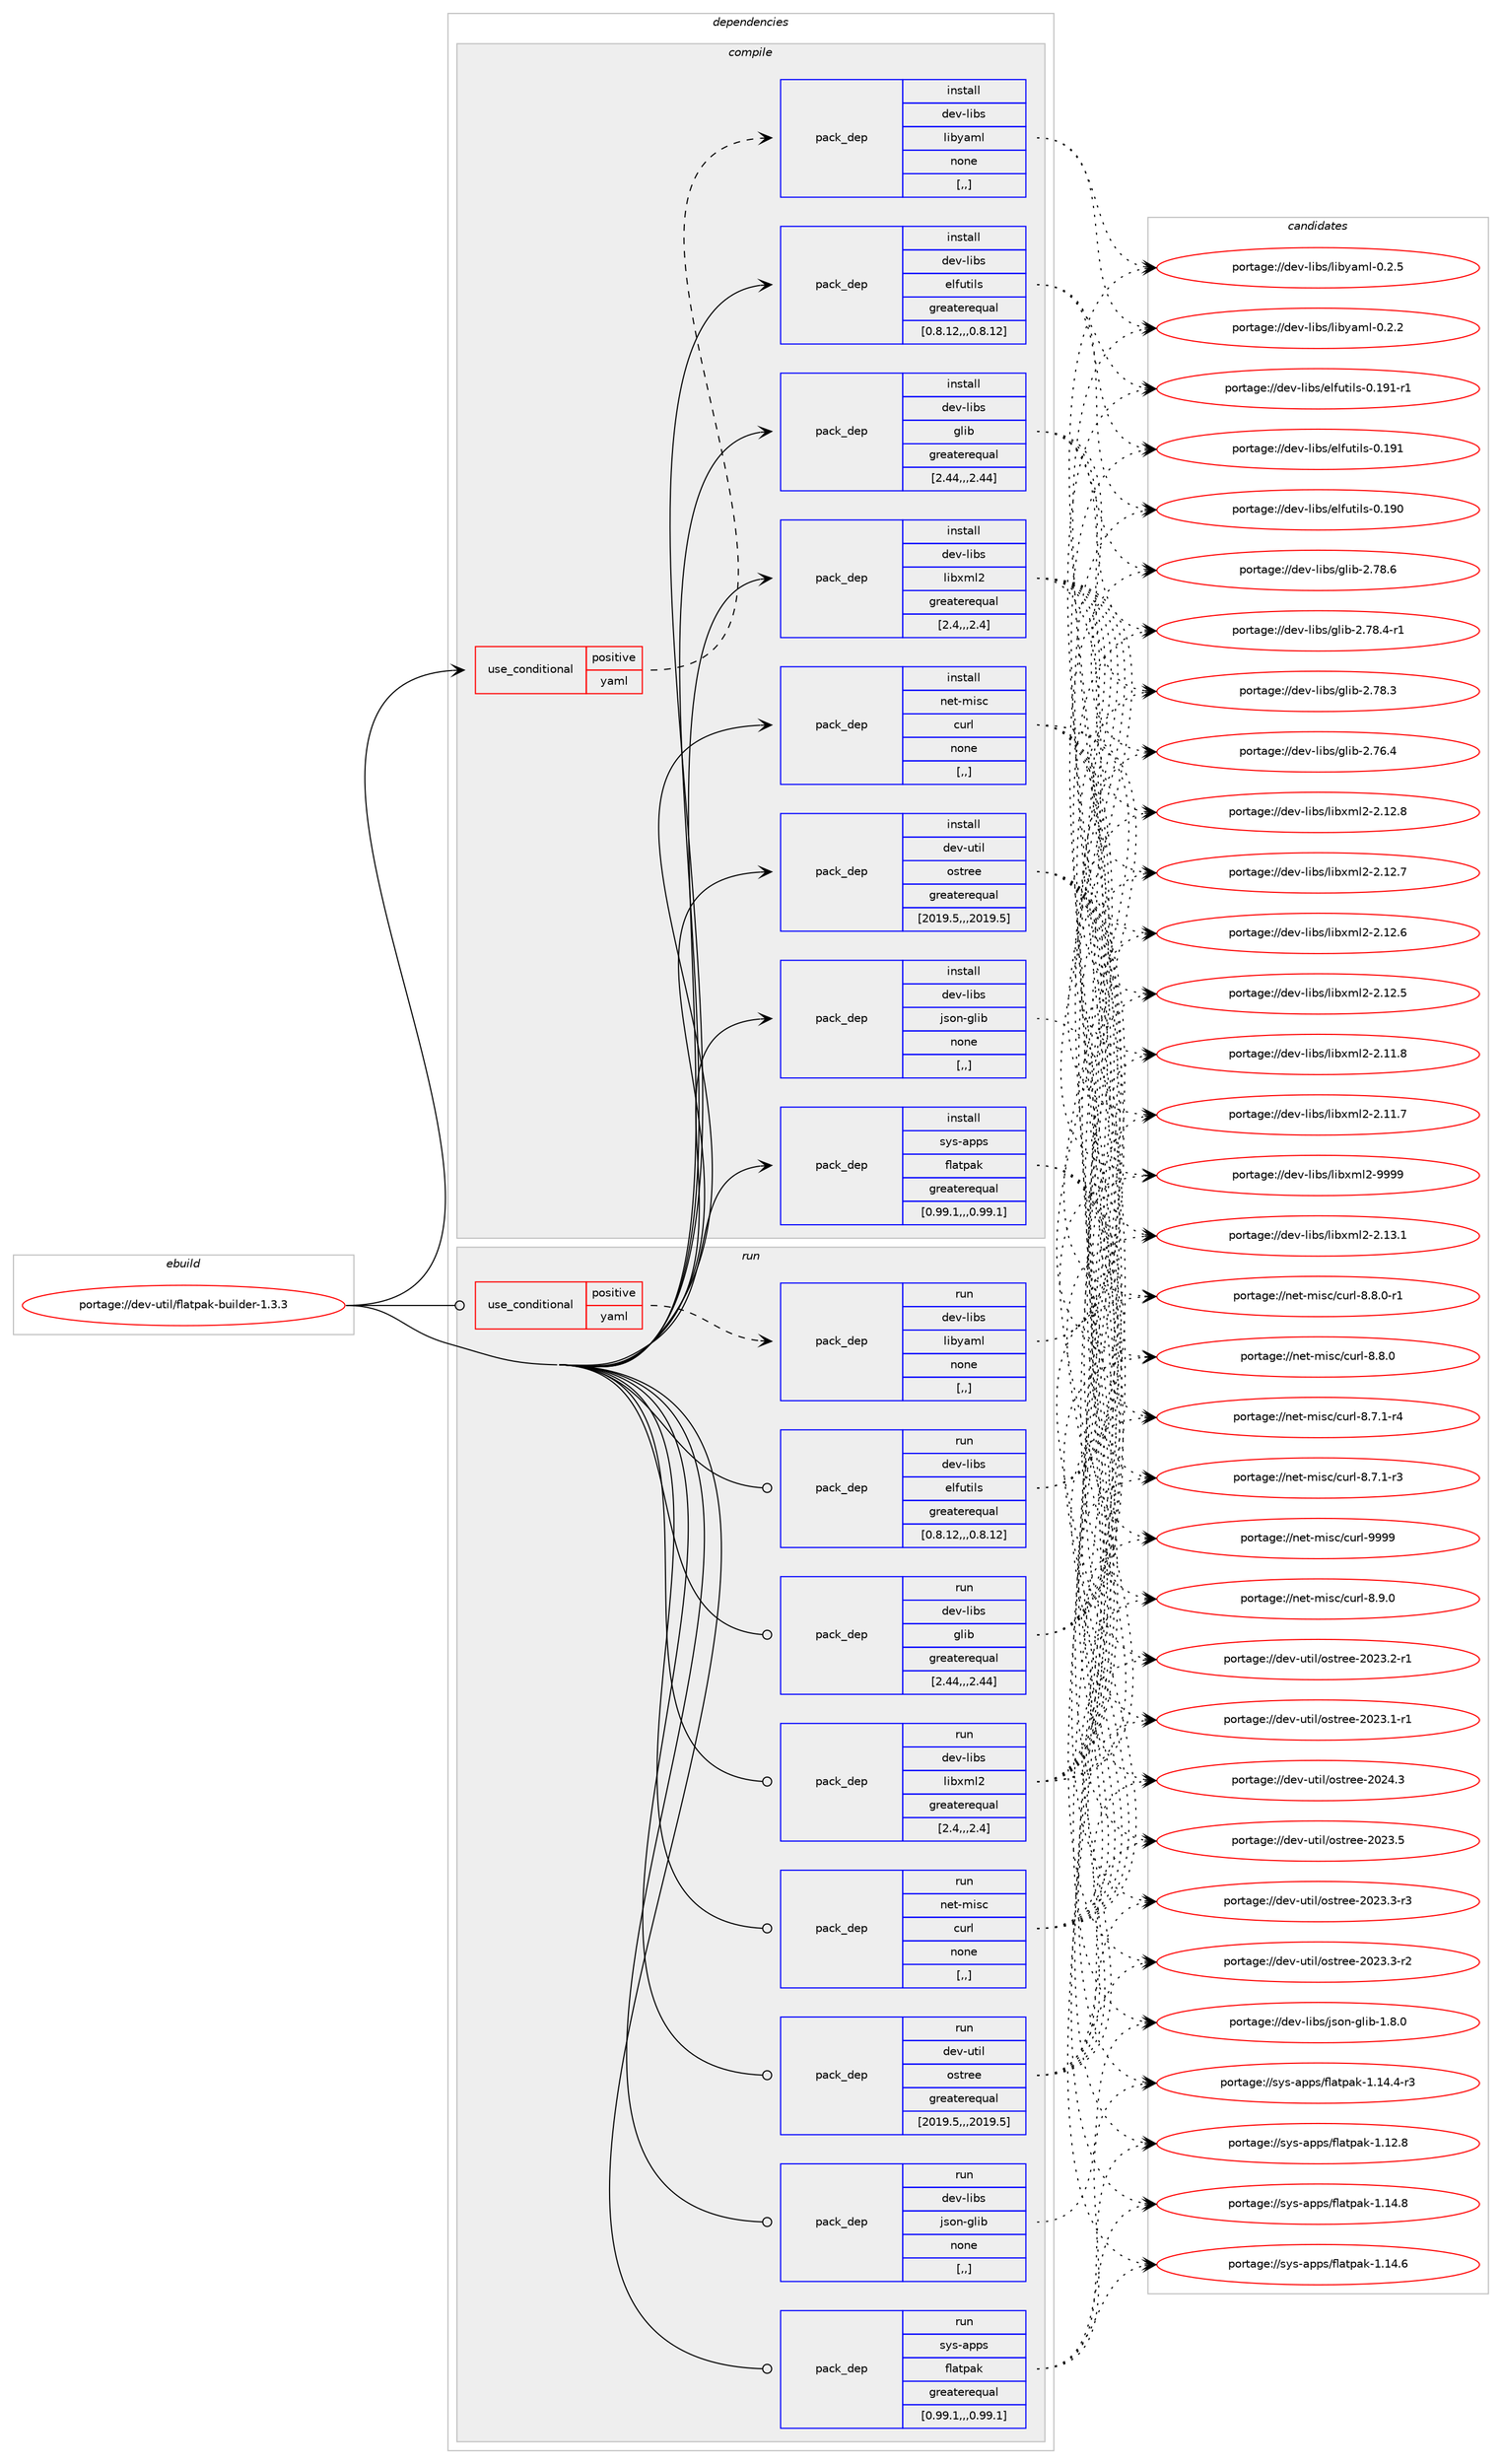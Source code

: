 digraph prolog {

# *************
# Graph options
# *************

newrank=true;
concentrate=true;
compound=true;
graph [rankdir=LR,fontname=Helvetica,fontsize=10,ranksep=1.5];#, ranksep=2.5, nodesep=0.2];
edge  [arrowhead=vee];
node  [fontname=Helvetica,fontsize=10];

# **********
# The ebuild
# **********

subgraph cluster_leftcol {
color=gray;
label=<<i>ebuild</i>>;
id [label="portage://dev-util/flatpak-builder-1.3.3", color=red, width=4, href="../dev-util/flatpak-builder-1.3.3.svg"];
}

# ****************
# The dependencies
# ****************

subgraph cluster_midcol {
color=gray;
label=<<i>dependencies</i>>;
subgraph cluster_compile {
fillcolor="#eeeeee";
style=filled;
label=<<i>compile</i>>;
subgraph cond60358 {
dependency214119 [label=<<TABLE BORDER="0" CELLBORDER="1" CELLSPACING="0" CELLPADDING="4"><TR><TD ROWSPAN="3" CELLPADDING="10">use_conditional</TD></TR><TR><TD>positive</TD></TR><TR><TD>yaml</TD></TR></TABLE>>, shape=none, color=red];
subgraph pack152355 {
dependency214120 [label=<<TABLE BORDER="0" CELLBORDER="1" CELLSPACING="0" CELLPADDING="4" WIDTH="220"><TR><TD ROWSPAN="6" CELLPADDING="30">pack_dep</TD></TR><TR><TD WIDTH="110">install</TD></TR><TR><TD>dev-libs</TD></TR><TR><TD>libyaml</TD></TR><TR><TD>none</TD></TR><TR><TD>[,,]</TD></TR></TABLE>>, shape=none, color=blue];
}
dependency214119:e -> dependency214120:w [weight=20,style="dashed",arrowhead="vee"];
}
id:e -> dependency214119:w [weight=20,style="solid",arrowhead="vee"];
subgraph pack152356 {
dependency214121 [label=<<TABLE BORDER="0" CELLBORDER="1" CELLSPACING="0" CELLPADDING="4" WIDTH="220"><TR><TD ROWSPAN="6" CELLPADDING="30">pack_dep</TD></TR><TR><TD WIDTH="110">install</TD></TR><TR><TD>dev-libs</TD></TR><TR><TD>elfutils</TD></TR><TR><TD>greaterequal</TD></TR><TR><TD>[0.8.12,,,0.8.12]</TD></TR></TABLE>>, shape=none, color=blue];
}
id:e -> dependency214121:w [weight=20,style="solid",arrowhead="vee"];
subgraph pack152357 {
dependency214122 [label=<<TABLE BORDER="0" CELLBORDER="1" CELLSPACING="0" CELLPADDING="4" WIDTH="220"><TR><TD ROWSPAN="6" CELLPADDING="30">pack_dep</TD></TR><TR><TD WIDTH="110">install</TD></TR><TR><TD>dev-libs</TD></TR><TR><TD>glib</TD></TR><TR><TD>greaterequal</TD></TR><TR><TD>[2.44,,,2.44]</TD></TR></TABLE>>, shape=none, color=blue];
}
id:e -> dependency214122:w [weight=20,style="solid",arrowhead="vee"];
subgraph pack152358 {
dependency214123 [label=<<TABLE BORDER="0" CELLBORDER="1" CELLSPACING="0" CELLPADDING="4" WIDTH="220"><TR><TD ROWSPAN="6" CELLPADDING="30">pack_dep</TD></TR><TR><TD WIDTH="110">install</TD></TR><TR><TD>dev-libs</TD></TR><TR><TD>json-glib</TD></TR><TR><TD>none</TD></TR><TR><TD>[,,]</TD></TR></TABLE>>, shape=none, color=blue];
}
id:e -> dependency214123:w [weight=20,style="solid",arrowhead="vee"];
subgraph pack152359 {
dependency214124 [label=<<TABLE BORDER="0" CELLBORDER="1" CELLSPACING="0" CELLPADDING="4" WIDTH="220"><TR><TD ROWSPAN="6" CELLPADDING="30">pack_dep</TD></TR><TR><TD WIDTH="110">install</TD></TR><TR><TD>dev-libs</TD></TR><TR><TD>libxml2</TD></TR><TR><TD>greaterequal</TD></TR><TR><TD>[2.4,,,2.4]</TD></TR></TABLE>>, shape=none, color=blue];
}
id:e -> dependency214124:w [weight=20,style="solid",arrowhead="vee"];
subgraph pack152360 {
dependency214125 [label=<<TABLE BORDER="0" CELLBORDER="1" CELLSPACING="0" CELLPADDING="4" WIDTH="220"><TR><TD ROWSPAN="6" CELLPADDING="30">pack_dep</TD></TR><TR><TD WIDTH="110">install</TD></TR><TR><TD>dev-util</TD></TR><TR><TD>ostree</TD></TR><TR><TD>greaterequal</TD></TR><TR><TD>[2019.5,,,2019.5]</TD></TR></TABLE>>, shape=none, color=blue];
}
id:e -> dependency214125:w [weight=20,style="solid",arrowhead="vee"];
subgraph pack152361 {
dependency214126 [label=<<TABLE BORDER="0" CELLBORDER="1" CELLSPACING="0" CELLPADDING="4" WIDTH="220"><TR><TD ROWSPAN="6" CELLPADDING="30">pack_dep</TD></TR><TR><TD WIDTH="110">install</TD></TR><TR><TD>net-misc</TD></TR><TR><TD>curl</TD></TR><TR><TD>none</TD></TR><TR><TD>[,,]</TD></TR></TABLE>>, shape=none, color=blue];
}
id:e -> dependency214126:w [weight=20,style="solid",arrowhead="vee"];
subgraph pack152362 {
dependency214127 [label=<<TABLE BORDER="0" CELLBORDER="1" CELLSPACING="0" CELLPADDING="4" WIDTH="220"><TR><TD ROWSPAN="6" CELLPADDING="30">pack_dep</TD></TR><TR><TD WIDTH="110">install</TD></TR><TR><TD>sys-apps</TD></TR><TR><TD>flatpak</TD></TR><TR><TD>greaterequal</TD></TR><TR><TD>[0.99.1,,,0.99.1]</TD></TR></TABLE>>, shape=none, color=blue];
}
id:e -> dependency214127:w [weight=20,style="solid",arrowhead="vee"];
}
subgraph cluster_compileandrun {
fillcolor="#eeeeee";
style=filled;
label=<<i>compile and run</i>>;
}
subgraph cluster_run {
fillcolor="#eeeeee";
style=filled;
label=<<i>run</i>>;
subgraph cond60359 {
dependency214128 [label=<<TABLE BORDER="0" CELLBORDER="1" CELLSPACING="0" CELLPADDING="4"><TR><TD ROWSPAN="3" CELLPADDING="10">use_conditional</TD></TR><TR><TD>positive</TD></TR><TR><TD>yaml</TD></TR></TABLE>>, shape=none, color=red];
subgraph pack152363 {
dependency214129 [label=<<TABLE BORDER="0" CELLBORDER="1" CELLSPACING="0" CELLPADDING="4" WIDTH="220"><TR><TD ROWSPAN="6" CELLPADDING="30">pack_dep</TD></TR><TR><TD WIDTH="110">run</TD></TR><TR><TD>dev-libs</TD></TR><TR><TD>libyaml</TD></TR><TR><TD>none</TD></TR><TR><TD>[,,]</TD></TR></TABLE>>, shape=none, color=blue];
}
dependency214128:e -> dependency214129:w [weight=20,style="dashed",arrowhead="vee"];
}
id:e -> dependency214128:w [weight=20,style="solid",arrowhead="odot"];
subgraph pack152364 {
dependency214130 [label=<<TABLE BORDER="0" CELLBORDER="1" CELLSPACING="0" CELLPADDING="4" WIDTH="220"><TR><TD ROWSPAN="6" CELLPADDING="30">pack_dep</TD></TR><TR><TD WIDTH="110">run</TD></TR><TR><TD>dev-libs</TD></TR><TR><TD>elfutils</TD></TR><TR><TD>greaterequal</TD></TR><TR><TD>[0.8.12,,,0.8.12]</TD></TR></TABLE>>, shape=none, color=blue];
}
id:e -> dependency214130:w [weight=20,style="solid",arrowhead="odot"];
subgraph pack152365 {
dependency214131 [label=<<TABLE BORDER="0" CELLBORDER="1" CELLSPACING="0" CELLPADDING="4" WIDTH="220"><TR><TD ROWSPAN="6" CELLPADDING="30">pack_dep</TD></TR><TR><TD WIDTH="110">run</TD></TR><TR><TD>dev-libs</TD></TR><TR><TD>glib</TD></TR><TR><TD>greaterequal</TD></TR><TR><TD>[2.44,,,2.44]</TD></TR></TABLE>>, shape=none, color=blue];
}
id:e -> dependency214131:w [weight=20,style="solid",arrowhead="odot"];
subgraph pack152366 {
dependency214132 [label=<<TABLE BORDER="0" CELLBORDER="1" CELLSPACING="0" CELLPADDING="4" WIDTH="220"><TR><TD ROWSPAN="6" CELLPADDING="30">pack_dep</TD></TR><TR><TD WIDTH="110">run</TD></TR><TR><TD>dev-libs</TD></TR><TR><TD>json-glib</TD></TR><TR><TD>none</TD></TR><TR><TD>[,,]</TD></TR></TABLE>>, shape=none, color=blue];
}
id:e -> dependency214132:w [weight=20,style="solid",arrowhead="odot"];
subgraph pack152367 {
dependency214133 [label=<<TABLE BORDER="0" CELLBORDER="1" CELLSPACING="0" CELLPADDING="4" WIDTH="220"><TR><TD ROWSPAN="6" CELLPADDING="30">pack_dep</TD></TR><TR><TD WIDTH="110">run</TD></TR><TR><TD>dev-libs</TD></TR><TR><TD>libxml2</TD></TR><TR><TD>greaterequal</TD></TR><TR><TD>[2.4,,,2.4]</TD></TR></TABLE>>, shape=none, color=blue];
}
id:e -> dependency214133:w [weight=20,style="solid",arrowhead="odot"];
subgraph pack152368 {
dependency214134 [label=<<TABLE BORDER="0" CELLBORDER="1" CELLSPACING="0" CELLPADDING="4" WIDTH="220"><TR><TD ROWSPAN="6" CELLPADDING="30">pack_dep</TD></TR><TR><TD WIDTH="110">run</TD></TR><TR><TD>dev-util</TD></TR><TR><TD>ostree</TD></TR><TR><TD>greaterequal</TD></TR><TR><TD>[2019.5,,,2019.5]</TD></TR></TABLE>>, shape=none, color=blue];
}
id:e -> dependency214134:w [weight=20,style="solid",arrowhead="odot"];
subgraph pack152369 {
dependency214135 [label=<<TABLE BORDER="0" CELLBORDER="1" CELLSPACING="0" CELLPADDING="4" WIDTH="220"><TR><TD ROWSPAN="6" CELLPADDING="30">pack_dep</TD></TR><TR><TD WIDTH="110">run</TD></TR><TR><TD>net-misc</TD></TR><TR><TD>curl</TD></TR><TR><TD>none</TD></TR><TR><TD>[,,]</TD></TR></TABLE>>, shape=none, color=blue];
}
id:e -> dependency214135:w [weight=20,style="solid",arrowhead="odot"];
subgraph pack152370 {
dependency214136 [label=<<TABLE BORDER="0" CELLBORDER="1" CELLSPACING="0" CELLPADDING="4" WIDTH="220"><TR><TD ROWSPAN="6" CELLPADDING="30">pack_dep</TD></TR><TR><TD WIDTH="110">run</TD></TR><TR><TD>sys-apps</TD></TR><TR><TD>flatpak</TD></TR><TR><TD>greaterequal</TD></TR><TR><TD>[0.99.1,,,0.99.1]</TD></TR></TABLE>>, shape=none, color=blue];
}
id:e -> dependency214136:w [weight=20,style="solid",arrowhead="odot"];
}
}

# **************
# The candidates
# **************

subgraph cluster_choices {
rank=same;
color=gray;
label=<<i>candidates</i>>;

subgraph choice152355 {
color=black;
nodesep=1;
choice1001011184510810598115471081059812197109108454846504653 [label="portage://dev-libs/libyaml-0.2.5", color=red, width=4,href="../dev-libs/libyaml-0.2.5.svg"];
choice1001011184510810598115471081059812197109108454846504650 [label="portage://dev-libs/libyaml-0.2.2", color=red, width=4,href="../dev-libs/libyaml-0.2.2.svg"];
dependency214120:e -> choice1001011184510810598115471081059812197109108454846504653:w [style=dotted,weight="100"];
dependency214120:e -> choice1001011184510810598115471081059812197109108454846504650:w [style=dotted,weight="100"];
}
subgraph choice152356 {
color=black;
nodesep=1;
choice1001011184510810598115471011081021171161051081154548464957494511449 [label="portage://dev-libs/elfutils-0.191-r1", color=red, width=4,href="../dev-libs/elfutils-0.191-r1.svg"];
choice100101118451081059811547101108102117116105108115454846495749 [label="portage://dev-libs/elfutils-0.191", color=red, width=4,href="../dev-libs/elfutils-0.191.svg"];
choice100101118451081059811547101108102117116105108115454846495748 [label="portage://dev-libs/elfutils-0.190", color=red, width=4,href="../dev-libs/elfutils-0.190.svg"];
dependency214121:e -> choice1001011184510810598115471011081021171161051081154548464957494511449:w [style=dotted,weight="100"];
dependency214121:e -> choice100101118451081059811547101108102117116105108115454846495749:w [style=dotted,weight="100"];
dependency214121:e -> choice100101118451081059811547101108102117116105108115454846495748:w [style=dotted,weight="100"];
}
subgraph choice152357 {
color=black;
nodesep=1;
choice1001011184510810598115471031081059845504655564654 [label="portage://dev-libs/glib-2.78.6", color=red, width=4,href="../dev-libs/glib-2.78.6.svg"];
choice10010111845108105981154710310810598455046555646524511449 [label="portage://dev-libs/glib-2.78.4-r1", color=red, width=4,href="../dev-libs/glib-2.78.4-r1.svg"];
choice1001011184510810598115471031081059845504655564651 [label="portage://dev-libs/glib-2.78.3", color=red, width=4,href="../dev-libs/glib-2.78.3.svg"];
choice1001011184510810598115471031081059845504655544652 [label="portage://dev-libs/glib-2.76.4", color=red, width=4,href="../dev-libs/glib-2.76.4.svg"];
dependency214122:e -> choice1001011184510810598115471031081059845504655564654:w [style=dotted,weight="100"];
dependency214122:e -> choice10010111845108105981154710310810598455046555646524511449:w [style=dotted,weight="100"];
dependency214122:e -> choice1001011184510810598115471031081059845504655564651:w [style=dotted,weight="100"];
dependency214122:e -> choice1001011184510810598115471031081059845504655544652:w [style=dotted,weight="100"];
}
subgraph choice152358 {
color=black;
nodesep=1;
choice1001011184510810598115471061151111104510310810598454946564648 [label="portage://dev-libs/json-glib-1.8.0", color=red, width=4,href="../dev-libs/json-glib-1.8.0.svg"];
dependency214123:e -> choice1001011184510810598115471061151111104510310810598454946564648:w [style=dotted,weight="100"];
}
subgraph choice152359 {
color=black;
nodesep=1;
choice10010111845108105981154710810598120109108504557575757 [label="portage://dev-libs/libxml2-9999", color=red, width=4,href="../dev-libs/libxml2-9999.svg"];
choice100101118451081059811547108105981201091085045504649514649 [label="portage://dev-libs/libxml2-2.13.1", color=red, width=4,href="../dev-libs/libxml2-2.13.1.svg"];
choice100101118451081059811547108105981201091085045504649504656 [label="portage://dev-libs/libxml2-2.12.8", color=red, width=4,href="../dev-libs/libxml2-2.12.8.svg"];
choice100101118451081059811547108105981201091085045504649504655 [label="portage://dev-libs/libxml2-2.12.7", color=red, width=4,href="../dev-libs/libxml2-2.12.7.svg"];
choice100101118451081059811547108105981201091085045504649504654 [label="portage://dev-libs/libxml2-2.12.6", color=red, width=4,href="../dev-libs/libxml2-2.12.6.svg"];
choice100101118451081059811547108105981201091085045504649504653 [label="portage://dev-libs/libxml2-2.12.5", color=red, width=4,href="../dev-libs/libxml2-2.12.5.svg"];
choice100101118451081059811547108105981201091085045504649494656 [label="portage://dev-libs/libxml2-2.11.8", color=red, width=4,href="../dev-libs/libxml2-2.11.8.svg"];
choice100101118451081059811547108105981201091085045504649494655 [label="portage://dev-libs/libxml2-2.11.7", color=red, width=4,href="../dev-libs/libxml2-2.11.7.svg"];
dependency214124:e -> choice10010111845108105981154710810598120109108504557575757:w [style=dotted,weight="100"];
dependency214124:e -> choice100101118451081059811547108105981201091085045504649514649:w [style=dotted,weight="100"];
dependency214124:e -> choice100101118451081059811547108105981201091085045504649504656:w [style=dotted,weight="100"];
dependency214124:e -> choice100101118451081059811547108105981201091085045504649504655:w [style=dotted,weight="100"];
dependency214124:e -> choice100101118451081059811547108105981201091085045504649504654:w [style=dotted,weight="100"];
dependency214124:e -> choice100101118451081059811547108105981201091085045504649504653:w [style=dotted,weight="100"];
dependency214124:e -> choice100101118451081059811547108105981201091085045504649494656:w [style=dotted,weight="100"];
dependency214124:e -> choice100101118451081059811547108105981201091085045504649494655:w [style=dotted,weight="100"];
}
subgraph choice152360 {
color=black;
nodesep=1;
choice100101118451171161051084711111511611410110145504850524651 [label="portage://dev-util/ostree-2024.3", color=red, width=4,href="../dev-util/ostree-2024.3.svg"];
choice100101118451171161051084711111511611410110145504850514653 [label="portage://dev-util/ostree-2023.5", color=red, width=4,href="../dev-util/ostree-2023.5.svg"];
choice1001011184511711610510847111115116114101101455048505146514511451 [label="portage://dev-util/ostree-2023.3-r3", color=red, width=4,href="../dev-util/ostree-2023.3-r3.svg"];
choice1001011184511711610510847111115116114101101455048505146514511450 [label="portage://dev-util/ostree-2023.3-r2", color=red, width=4,href="../dev-util/ostree-2023.3-r2.svg"];
choice1001011184511711610510847111115116114101101455048505146504511449 [label="portage://dev-util/ostree-2023.2-r1", color=red, width=4,href="../dev-util/ostree-2023.2-r1.svg"];
choice1001011184511711610510847111115116114101101455048505146494511449 [label="portage://dev-util/ostree-2023.1-r1", color=red, width=4,href="../dev-util/ostree-2023.1-r1.svg"];
dependency214125:e -> choice100101118451171161051084711111511611410110145504850524651:w [style=dotted,weight="100"];
dependency214125:e -> choice100101118451171161051084711111511611410110145504850514653:w [style=dotted,weight="100"];
dependency214125:e -> choice1001011184511711610510847111115116114101101455048505146514511451:w [style=dotted,weight="100"];
dependency214125:e -> choice1001011184511711610510847111115116114101101455048505146514511450:w [style=dotted,weight="100"];
dependency214125:e -> choice1001011184511711610510847111115116114101101455048505146504511449:w [style=dotted,weight="100"];
dependency214125:e -> choice1001011184511711610510847111115116114101101455048505146494511449:w [style=dotted,weight="100"];
}
subgraph choice152361 {
color=black;
nodesep=1;
choice110101116451091051159947991171141084557575757 [label="portage://net-misc/curl-9999", color=red, width=4,href="../net-misc/curl-9999.svg"];
choice11010111645109105115994799117114108455646574648 [label="portage://net-misc/curl-8.9.0", color=red, width=4,href="../net-misc/curl-8.9.0.svg"];
choice110101116451091051159947991171141084556465646484511449 [label="portage://net-misc/curl-8.8.0-r1", color=red, width=4,href="../net-misc/curl-8.8.0-r1.svg"];
choice11010111645109105115994799117114108455646564648 [label="portage://net-misc/curl-8.8.0", color=red, width=4,href="../net-misc/curl-8.8.0.svg"];
choice110101116451091051159947991171141084556465546494511452 [label="portage://net-misc/curl-8.7.1-r4", color=red, width=4,href="../net-misc/curl-8.7.1-r4.svg"];
choice110101116451091051159947991171141084556465546494511451 [label="portage://net-misc/curl-8.7.1-r3", color=red, width=4,href="../net-misc/curl-8.7.1-r3.svg"];
dependency214126:e -> choice110101116451091051159947991171141084557575757:w [style=dotted,weight="100"];
dependency214126:e -> choice11010111645109105115994799117114108455646574648:w [style=dotted,weight="100"];
dependency214126:e -> choice110101116451091051159947991171141084556465646484511449:w [style=dotted,weight="100"];
dependency214126:e -> choice11010111645109105115994799117114108455646564648:w [style=dotted,weight="100"];
dependency214126:e -> choice110101116451091051159947991171141084556465546494511452:w [style=dotted,weight="100"];
dependency214126:e -> choice110101116451091051159947991171141084556465546494511451:w [style=dotted,weight="100"];
}
subgraph choice152362 {
color=black;
nodesep=1;
choice115121115459711211211547102108971161129710745494649524656 [label="portage://sys-apps/flatpak-1.14.8", color=red, width=4,href="../sys-apps/flatpak-1.14.8.svg"];
choice115121115459711211211547102108971161129710745494649524654 [label="portage://sys-apps/flatpak-1.14.6", color=red, width=4,href="../sys-apps/flatpak-1.14.6.svg"];
choice1151211154597112112115471021089711611297107454946495246524511451 [label="portage://sys-apps/flatpak-1.14.4-r3", color=red, width=4,href="../sys-apps/flatpak-1.14.4-r3.svg"];
choice115121115459711211211547102108971161129710745494649504656 [label="portage://sys-apps/flatpak-1.12.8", color=red, width=4,href="../sys-apps/flatpak-1.12.8.svg"];
dependency214127:e -> choice115121115459711211211547102108971161129710745494649524656:w [style=dotted,weight="100"];
dependency214127:e -> choice115121115459711211211547102108971161129710745494649524654:w [style=dotted,weight="100"];
dependency214127:e -> choice1151211154597112112115471021089711611297107454946495246524511451:w [style=dotted,weight="100"];
dependency214127:e -> choice115121115459711211211547102108971161129710745494649504656:w [style=dotted,weight="100"];
}
subgraph choice152363 {
color=black;
nodesep=1;
choice1001011184510810598115471081059812197109108454846504653 [label="portage://dev-libs/libyaml-0.2.5", color=red, width=4,href="../dev-libs/libyaml-0.2.5.svg"];
choice1001011184510810598115471081059812197109108454846504650 [label="portage://dev-libs/libyaml-0.2.2", color=red, width=4,href="../dev-libs/libyaml-0.2.2.svg"];
dependency214129:e -> choice1001011184510810598115471081059812197109108454846504653:w [style=dotted,weight="100"];
dependency214129:e -> choice1001011184510810598115471081059812197109108454846504650:w [style=dotted,weight="100"];
}
subgraph choice152364 {
color=black;
nodesep=1;
choice1001011184510810598115471011081021171161051081154548464957494511449 [label="portage://dev-libs/elfutils-0.191-r1", color=red, width=4,href="../dev-libs/elfutils-0.191-r1.svg"];
choice100101118451081059811547101108102117116105108115454846495749 [label="portage://dev-libs/elfutils-0.191", color=red, width=4,href="../dev-libs/elfutils-0.191.svg"];
choice100101118451081059811547101108102117116105108115454846495748 [label="portage://dev-libs/elfutils-0.190", color=red, width=4,href="../dev-libs/elfutils-0.190.svg"];
dependency214130:e -> choice1001011184510810598115471011081021171161051081154548464957494511449:w [style=dotted,weight="100"];
dependency214130:e -> choice100101118451081059811547101108102117116105108115454846495749:w [style=dotted,weight="100"];
dependency214130:e -> choice100101118451081059811547101108102117116105108115454846495748:w [style=dotted,weight="100"];
}
subgraph choice152365 {
color=black;
nodesep=1;
choice1001011184510810598115471031081059845504655564654 [label="portage://dev-libs/glib-2.78.6", color=red, width=4,href="../dev-libs/glib-2.78.6.svg"];
choice10010111845108105981154710310810598455046555646524511449 [label="portage://dev-libs/glib-2.78.4-r1", color=red, width=4,href="../dev-libs/glib-2.78.4-r1.svg"];
choice1001011184510810598115471031081059845504655564651 [label="portage://dev-libs/glib-2.78.3", color=red, width=4,href="../dev-libs/glib-2.78.3.svg"];
choice1001011184510810598115471031081059845504655544652 [label="portage://dev-libs/glib-2.76.4", color=red, width=4,href="../dev-libs/glib-2.76.4.svg"];
dependency214131:e -> choice1001011184510810598115471031081059845504655564654:w [style=dotted,weight="100"];
dependency214131:e -> choice10010111845108105981154710310810598455046555646524511449:w [style=dotted,weight="100"];
dependency214131:e -> choice1001011184510810598115471031081059845504655564651:w [style=dotted,weight="100"];
dependency214131:e -> choice1001011184510810598115471031081059845504655544652:w [style=dotted,weight="100"];
}
subgraph choice152366 {
color=black;
nodesep=1;
choice1001011184510810598115471061151111104510310810598454946564648 [label="portage://dev-libs/json-glib-1.8.0", color=red, width=4,href="../dev-libs/json-glib-1.8.0.svg"];
dependency214132:e -> choice1001011184510810598115471061151111104510310810598454946564648:w [style=dotted,weight="100"];
}
subgraph choice152367 {
color=black;
nodesep=1;
choice10010111845108105981154710810598120109108504557575757 [label="portage://dev-libs/libxml2-9999", color=red, width=4,href="../dev-libs/libxml2-9999.svg"];
choice100101118451081059811547108105981201091085045504649514649 [label="portage://dev-libs/libxml2-2.13.1", color=red, width=4,href="../dev-libs/libxml2-2.13.1.svg"];
choice100101118451081059811547108105981201091085045504649504656 [label="portage://dev-libs/libxml2-2.12.8", color=red, width=4,href="../dev-libs/libxml2-2.12.8.svg"];
choice100101118451081059811547108105981201091085045504649504655 [label="portage://dev-libs/libxml2-2.12.7", color=red, width=4,href="../dev-libs/libxml2-2.12.7.svg"];
choice100101118451081059811547108105981201091085045504649504654 [label="portage://dev-libs/libxml2-2.12.6", color=red, width=4,href="../dev-libs/libxml2-2.12.6.svg"];
choice100101118451081059811547108105981201091085045504649504653 [label="portage://dev-libs/libxml2-2.12.5", color=red, width=4,href="../dev-libs/libxml2-2.12.5.svg"];
choice100101118451081059811547108105981201091085045504649494656 [label="portage://dev-libs/libxml2-2.11.8", color=red, width=4,href="../dev-libs/libxml2-2.11.8.svg"];
choice100101118451081059811547108105981201091085045504649494655 [label="portage://dev-libs/libxml2-2.11.7", color=red, width=4,href="../dev-libs/libxml2-2.11.7.svg"];
dependency214133:e -> choice10010111845108105981154710810598120109108504557575757:w [style=dotted,weight="100"];
dependency214133:e -> choice100101118451081059811547108105981201091085045504649514649:w [style=dotted,weight="100"];
dependency214133:e -> choice100101118451081059811547108105981201091085045504649504656:w [style=dotted,weight="100"];
dependency214133:e -> choice100101118451081059811547108105981201091085045504649504655:w [style=dotted,weight="100"];
dependency214133:e -> choice100101118451081059811547108105981201091085045504649504654:w [style=dotted,weight="100"];
dependency214133:e -> choice100101118451081059811547108105981201091085045504649504653:w [style=dotted,weight="100"];
dependency214133:e -> choice100101118451081059811547108105981201091085045504649494656:w [style=dotted,weight="100"];
dependency214133:e -> choice100101118451081059811547108105981201091085045504649494655:w [style=dotted,weight="100"];
}
subgraph choice152368 {
color=black;
nodesep=1;
choice100101118451171161051084711111511611410110145504850524651 [label="portage://dev-util/ostree-2024.3", color=red, width=4,href="../dev-util/ostree-2024.3.svg"];
choice100101118451171161051084711111511611410110145504850514653 [label="portage://dev-util/ostree-2023.5", color=red, width=4,href="../dev-util/ostree-2023.5.svg"];
choice1001011184511711610510847111115116114101101455048505146514511451 [label="portage://dev-util/ostree-2023.3-r3", color=red, width=4,href="../dev-util/ostree-2023.3-r3.svg"];
choice1001011184511711610510847111115116114101101455048505146514511450 [label="portage://dev-util/ostree-2023.3-r2", color=red, width=4,href="../dev-util/ostree-2023.3-r2.svg"];
choice1001011184511711610510847111115116114101101455048505146504511449 [label="portage://dev-util/ostree-2023.2-r1", color=red, width=4,href="../dev-util/ostree-2023.2-r1.svg"];
choice1001011184511711610510847111115116114101101455048505146494511449 [label="portage://dev-util/ostree-2023.1-r1", color=red, width=4,href="../dev-util/ostree-2023.1-r1.svg"];
dependency214134:e -> choice100101118451171161051084711111511611410110145504850524651:w [style=dotted,weight="100"];
dependency214134:e -> choice100101118451171161051084711111511611410110145504850514653:w [style=dotted,weight="100"];
dependency214134:e -> choice1001011184511711610510847111115116114101101455048505146514511451:w [style=dotted,weight="100"];
dependency214134:e -> choice1001011184511711610510847111115116114101101455048505146514511450:w [style=dotted,weight="100"];
dependency214134:e -> choice1001011184511711610510847111115116114101101455048505146504511449:w [style=dotted,weight="100"];
dependency214134:e -> choice1001011184511711610510847111115116114101101455048505146494511449:w [style=dotted,weight="100"];
}
subgraph choice152369 {
color=black;
nodesep=1;
choice110101116451091051159947991171141084557575757 [label="portage://net-misc/curl-9999", color=red, width=4,href="../net-misc/curl-9999.svg"];
choice11010111645109105115994799117114108455646574648 [label="portage://net-misc/curl-8.9.0", color=red, width=4,href="../net-misc/curl-8.9.0.svg"];
choice110101116451091051159947991171141084556465646484511449 [label="portage://net-misc/curl-8.8.0-r1", color=red, width=4,href="../net-misc/curl-8.8.0-r1.svg"];
choice11010111645109105115994799117114108455646564648 [label="portage://net-misc/curl-8.8.0", color=red, width=4,href="../net-misc/curl-8.8.0.svg"];
choice110101116451091051159947991171141084556465546494511452 [label="portage://net-misc/curl-8.7.1-r4", color=red, width=4,href="../net-misc/curl-8.7.1-r4.svg"];
choice110101116451091051159947991171141084556465546494511451 [label="portage://net-misc/curl-8.7.1-r3", color=red, width=4,href="../net-misc/curl-8.7.1-r3.svg"];
dependency214135:e -> choice110101116451091051159947991171141084557575757:w [style=dotted,weight="100"];
dependency214135:e -> choice11010111645109105115994799117114108455646574648:w [style=dotted,weight="100"];
dependency214135:e -> choice110101116451091051159947991171141084556465646484511449:w [style=dotted,weight="100"];
dependency214135:e -> choice11010111645109105115994799117114108455646564648:w [style=dotted,weight="100"];
dependency214135:e -> choice110101116451091051159947991171141084556465546494511452:w [style=dotted,weight="100"];
dependency214135:e -> choice110101116451091051159947991171141084556465546494511451:w [style=dotted,weight="100"];
}
subgraph choice152370 {
color=black;
nodesep=1;
choice115121115459711211211547102108971161129710745494649524656 [label="portage://sys-apps/flatpak-1.14.8", color=red, width=4,href="../sys-apps/flatpak-1.14.8.svg"];
choice115121115459711211211547102108971161129710745494649524654 [label="portage://sys-apps/flatpak-1.14.6", color=red, width=4,href="../sys-apps/flatpak-1.14.6.svg"];
choice1151211154597112112115471021089711611297107454946495246524511451 [label="portage://sys-apps/flatpak-1.14.4-r3", color=red, width=4,href="../sys-apps/flatpak-1.14.4-r3.svg"];
choice115121115459711211211547102108971161129710745494649504656 [label="portage://sys-apps/flatpak-1.12.8", color=red, width=4,href="../sys-apps/flatpak-1.12.8.svg"];
dependency214136:e -> choice115121115459711211211547102108971161129710745494649524656:w [style=dotted,weight="100"];
dependency214136:e -> choice115121115459711211211547102108971161129710745494649524654:w [style=dotted,weight="100"];
dependency214136:e -> choice1151211154597112112115471021089711611297107454946495246524511451:w [style=dotted,weight="100"];
dependency214136:e -> choice115121115459711211211547102108971161129710745494649504656:w [style=dotted,weight="100"];
}
}

}
